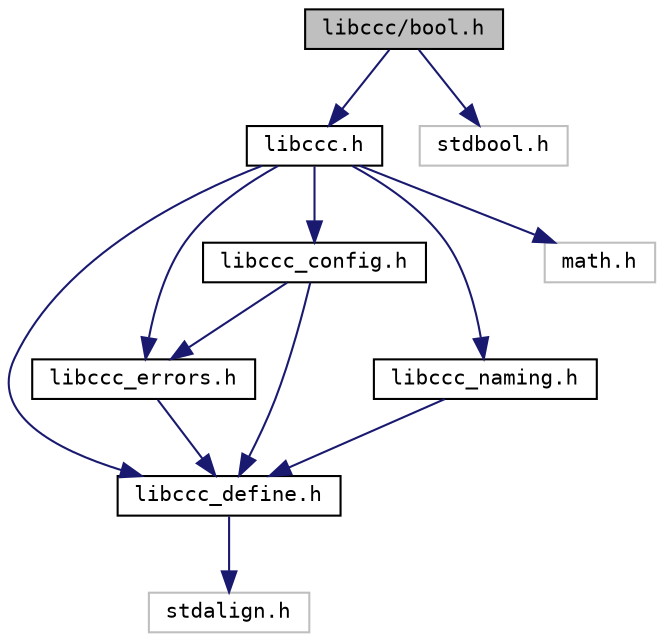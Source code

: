 digraph "libccc/bool.h"
{
 // INTERACTIVE_SVG=YES
 // LATEX_PDF_SIZE
  edge [fontname="Consolas",fontsize="10",labelfontname="Consolas",labelfontsize="10"];
  node [fontname="Consolas",fontsize="10",shape=record];
  Node1 [label="libccc/bool.h",height=0.2,width=0.4,color="black", fillcolor="grey75", style="filled", fontcolor="black",tooltip=" "];
  Node1 -> Node2 [color="midnightblue",fontsize="10",style="solid",fontname="Consolas"];
  Node2 [label="libccc.h",height=0.2,width=0.4,color="black", fillcolor="white", style="filled",URL="$libccc_8h.html",tooltip=" "];
  Node2 -> Node3 [color="midnightblue",fontsize="10",style="solid",fontname="Consolas"];
  Node3 [label="libccc_define.h",height=0.2,width=0.4,color="black", fillcolor="white", style="filled",URL="$libccc__define_8h.html",tooltip=" "];
  Node3 -> Node4 [color="midnightblue",fontsize="10",style="solid",fontname="Consolas"];
  Node4 [label="stdalign.h",height=0.2,width=0.4,color="grey75", fillcolor="white", style="filled",tooltip=" "];
  Node2 -> Node5 [color="midnightblue",fontsize="10",style="solid",fontname="Consolas"];
  Node5 [label="libccc_errors.h",height=0.2,width=0.4,color="black", fillcolor="white", style="filled",URL="$libccc__errors_8h.html",tooltip=" "];
  Node5 -> Node3 [color="midnightblue",fontsize="10",style="solid",fontname="Consolas"];
  Node2 -> Node6 [color="midnightblue",fontsize="10",style="solid",fontname="Consolas"];
  Node6 [label="libccc_config.h",height=0.2,width=0.4,color="black", fillcolor="white", style="filled",URL="$libccc__config_8h.html",tooltip=" "];
  Node6 -> Node3 [color="midnightblue",fontsize="10",style="solid",fontname="Consolas"];
  Node6 -> Node5 [color="midnightblue",fontsize="10",style="solid",fontname="Consolas"];
  Node2 -> Node7 [color="midnightblue",fontsize="10",style="solid",fontname="Consolas"];
  Node7 [label="libccc_naming.h",height=0.2,width=0.4,color="black", fillcolor="white", style="filled",URL="$libccc__naming_8h.html",tooltip=" "];
  Node7 -> Node3 [color="midnightblue",fontsize="10",style="solid",fontname="Consolas"];
  Node2 -> Node8 [color="midnightblue",fontsize="10",style="solid",fontname="Consolas"];
  Node8 [label="math.h",height=0.2,width=0.4,color="grey75", fillcolor="white", style="filled",tooltip=" "];
  Node1 -> Node9 [color="midnightblue",fontsize="10",style="solid",fontname="Consolas"];
  Node9 [label="stdbool.h",height=0.2,width=0.4,color="grey75", fillcolor="white", style="filled",tooltip=" "];
}
